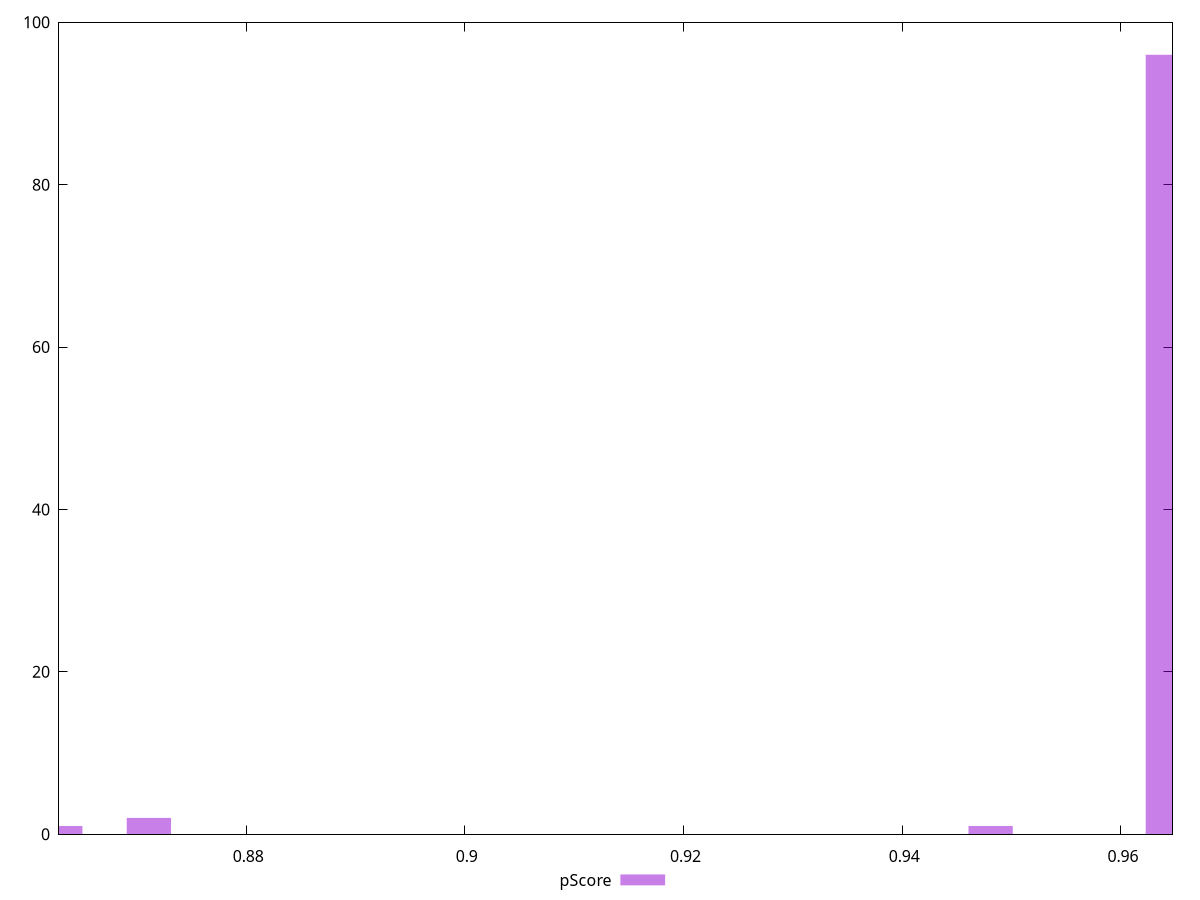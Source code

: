 reset

$pScore <<EOF
0.9480869028730381 1
0.9642935165973636 96
0.8711054876824923 2
0.8630021808203295 1
EOF

set key outside below
set boxwidth 0.0040516534310813595
set xrange [0.8628870163996396:0.9647174936989498]
set yrange [0:100]
set trange [0:100]
set style fill transparent solid 0.5 noborder
set terminal svg size 640, 490 enhanced background rgb 'white'
set output "report_00018_2021-02-10T15-25-16.877Z/interactive/samples/pages+cached+noadtech+nomedia+nocss/pScore/histogram.svg"

plot $pScore title "pScore" with boxes

reset
